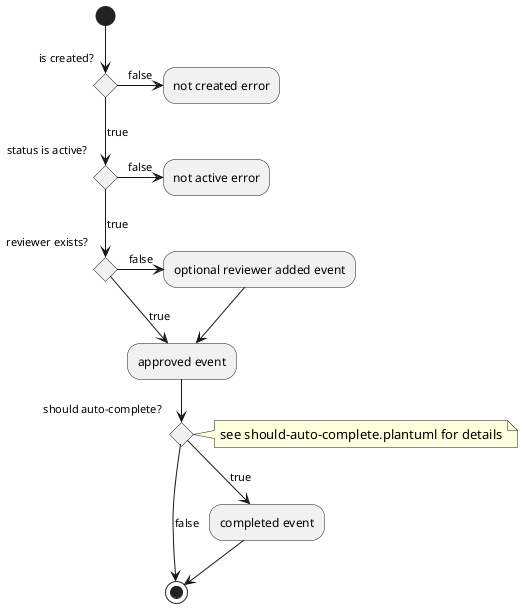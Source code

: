 @startuml approve

(*) --> if "is created?" then
  ->[false] "not created error"
else
  -->[true] if "status is active?" then
    ->[false] "not active error"
  else
    [true] if "reviewer exists?" then
      ->[false] "optional reviewer added event"
      --> "approved event"
    else
      --> [true] "approved event"
      --> if "should auto-complete?" then
      note right: see should-auto-complete.plantuml for details
        --> [true] "completed event"
        --> (*)
      else
        -> [false] (*)
      endif
    endif
  endif
endif

@enduml
